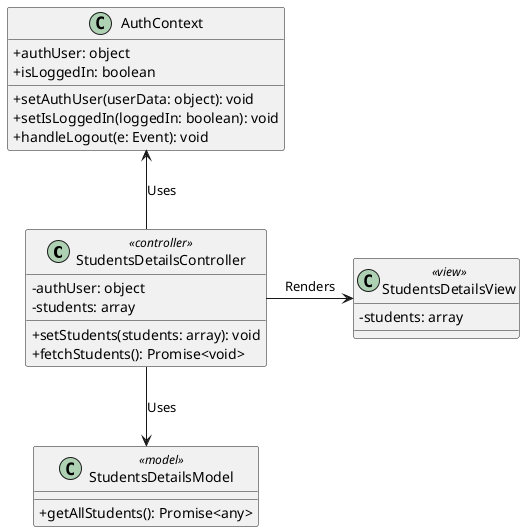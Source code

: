 @startuml students monitoring
skinparam classAttributeIconSize 0

class StudentsDetailsController <<controller>> {
  - authUser: object
  - students: array
  + setStudents(students: array): void
  + fetchStudents(): Promise<void>
}

class AuthContext {
  + authUser: object
  + isLoggedIn: boolean
  + setAuthUser(userData: object): void
  + setIsLoggedIn(loggedIn: boolean): void
  + handleLogout(e: Event): void
}

class StudentsDetailsView <<view>> {
  - students: array
}

class StudentsDetailsModel <<model>> {
  + getAllStudents(): Promise<any>
}

StudentsDetailsController -up-> AuthContext: Uses
StudentsDetailsController -right-> StudentsDetailsView: Renders
StudentsDetailsController -down-> StudentsDetailsModel: Uses

@enduml
